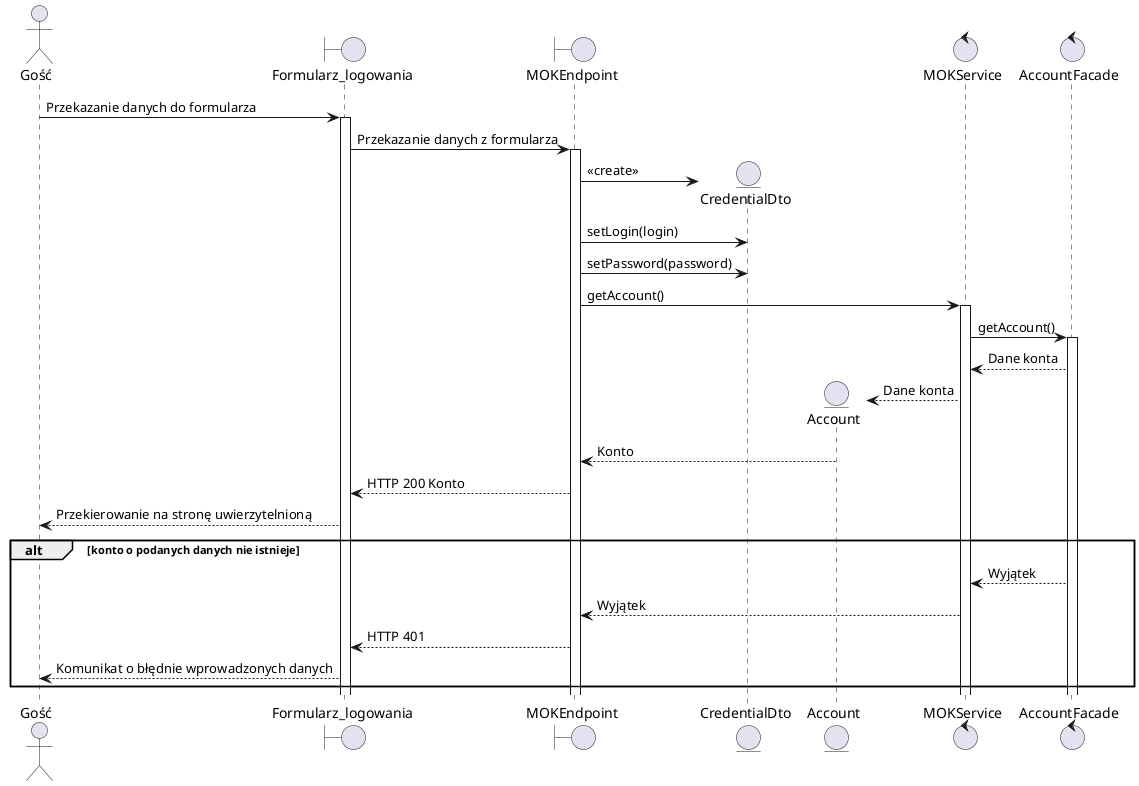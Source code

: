@startuml sekwencyjny

actor Gość as user
boundary Formularz_logowania as gui
boundary MOKEndpoint as controller
entity CredentialDto as credential
entity Account as account
control MOKService as service
control AccountFacade as facade


user -> gui ++ : Przekazanie danych do formularza
gui -> controller ++ : Przekazanie danych z formularza
controller -> credential **: <<create>>
controller -> credential : setLogin(login)
controller -> credential : setPassword(password)
controller -> service ++ : getAccount()
service -> facade ++ : getAccount()
facade --> service: Dane konta
service --> account**  : Dane konta
account  --> controller : Konto
controller --> gui : HTTP 200 Konto
gui --> user : Przekierowanie na stronę uwierzytelnioną 

alt konto o podanych danych nie istnieje
    facade --> service : Wyjątek
    service --> controller : Wyjątek
    controller --> gui : HTTP 401
    gui --> user : Komunikat o błędnie wprowadzonych danych 
end

@enduml


notatka 

zaloguj gosc 
warunek:  użytkownik musi być niezalogowany 
1. Użytkownik klika przycisk "Zaloguj" lub ikone zalogowania na górze strony
2. Użytkownik uzupełnia dane logowania w formularzu
3. Użytkownik klika przycisk "Zaloguj" umieszczony pod formularzem
4. Dane użytkownika zostają zweryfikowane 
5. Użytkownik zostaje zalogowany

3.A. Użytkownik rezygunje z operacji zalogowania 
4.B. System zwraca informacje o błędnych danych logowania 
